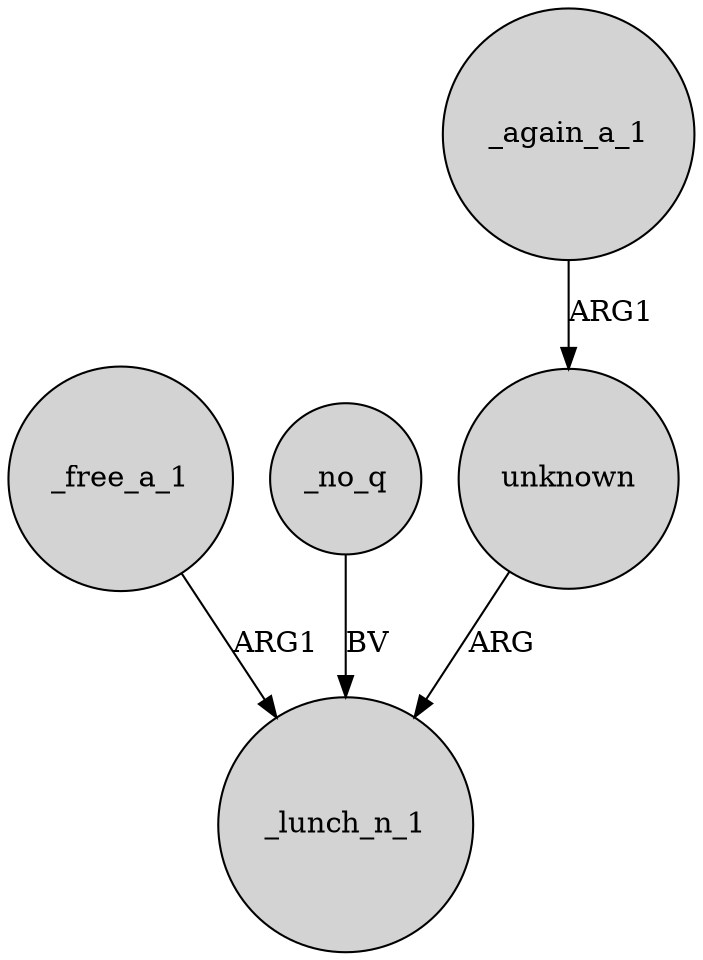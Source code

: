 digraph {
	node [shape=circle style=filled]
	_free_a_1 -> _lunch_n_1 [label=ARG1]
	_no_q -> _lunch_n_1 [label=BV]
	_again_a_1 -> unknown [label=ARG1]
	unknown -> _lunch_n_1 [label=ARG]
}
